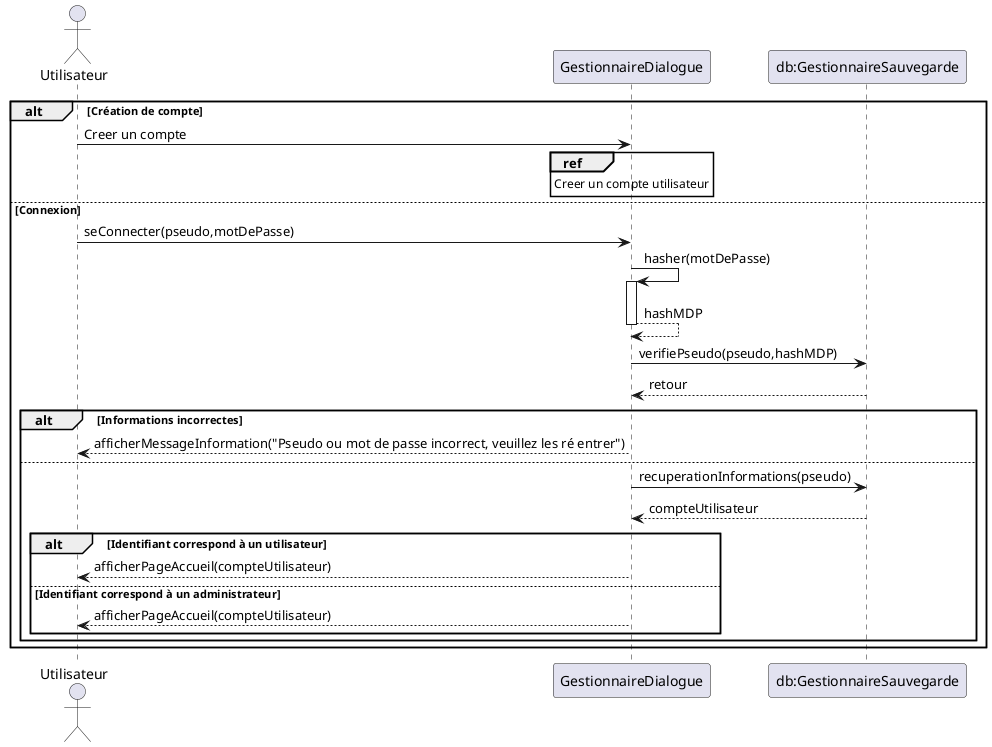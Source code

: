 @startuml Se connecter ou créer son compte

actor "Utilisateur" as us
participant "GestionnaireDialogue" as gd
participant "db:GestionnaireSauvegarde" as gs

alt Création de compte

us -> gd : Creer un compte
ref over gd : Creer un compte utilisateur
else Connexion

us -> gd : seConnecter(pseudo,motDePasse)
gd 	-> gd ++: hasher(motDePasse)
gd 	--> gd --: hashMDP
gd -> gs : verifiePseudo(pseudo,hashMDP)
gs --> gd : retour

alt Informations incorrectes
gd --> us : afficherMessageInformation("Pseudo ou mot de passe incorrect, veuillez les ré entrer")
else

gd -> gs : recuperationInformations(pseudo)
gs --> gd : compteUtilisateur

alt Identifiant correspond à un utilisateur
gd --> us : afficherPageAccueil(compteUtilisateur)
else Identifiant correspond à un administrateur

gd --> us : afficherPageAccueil(compteUtilisateur)

end

end

end

@enduml